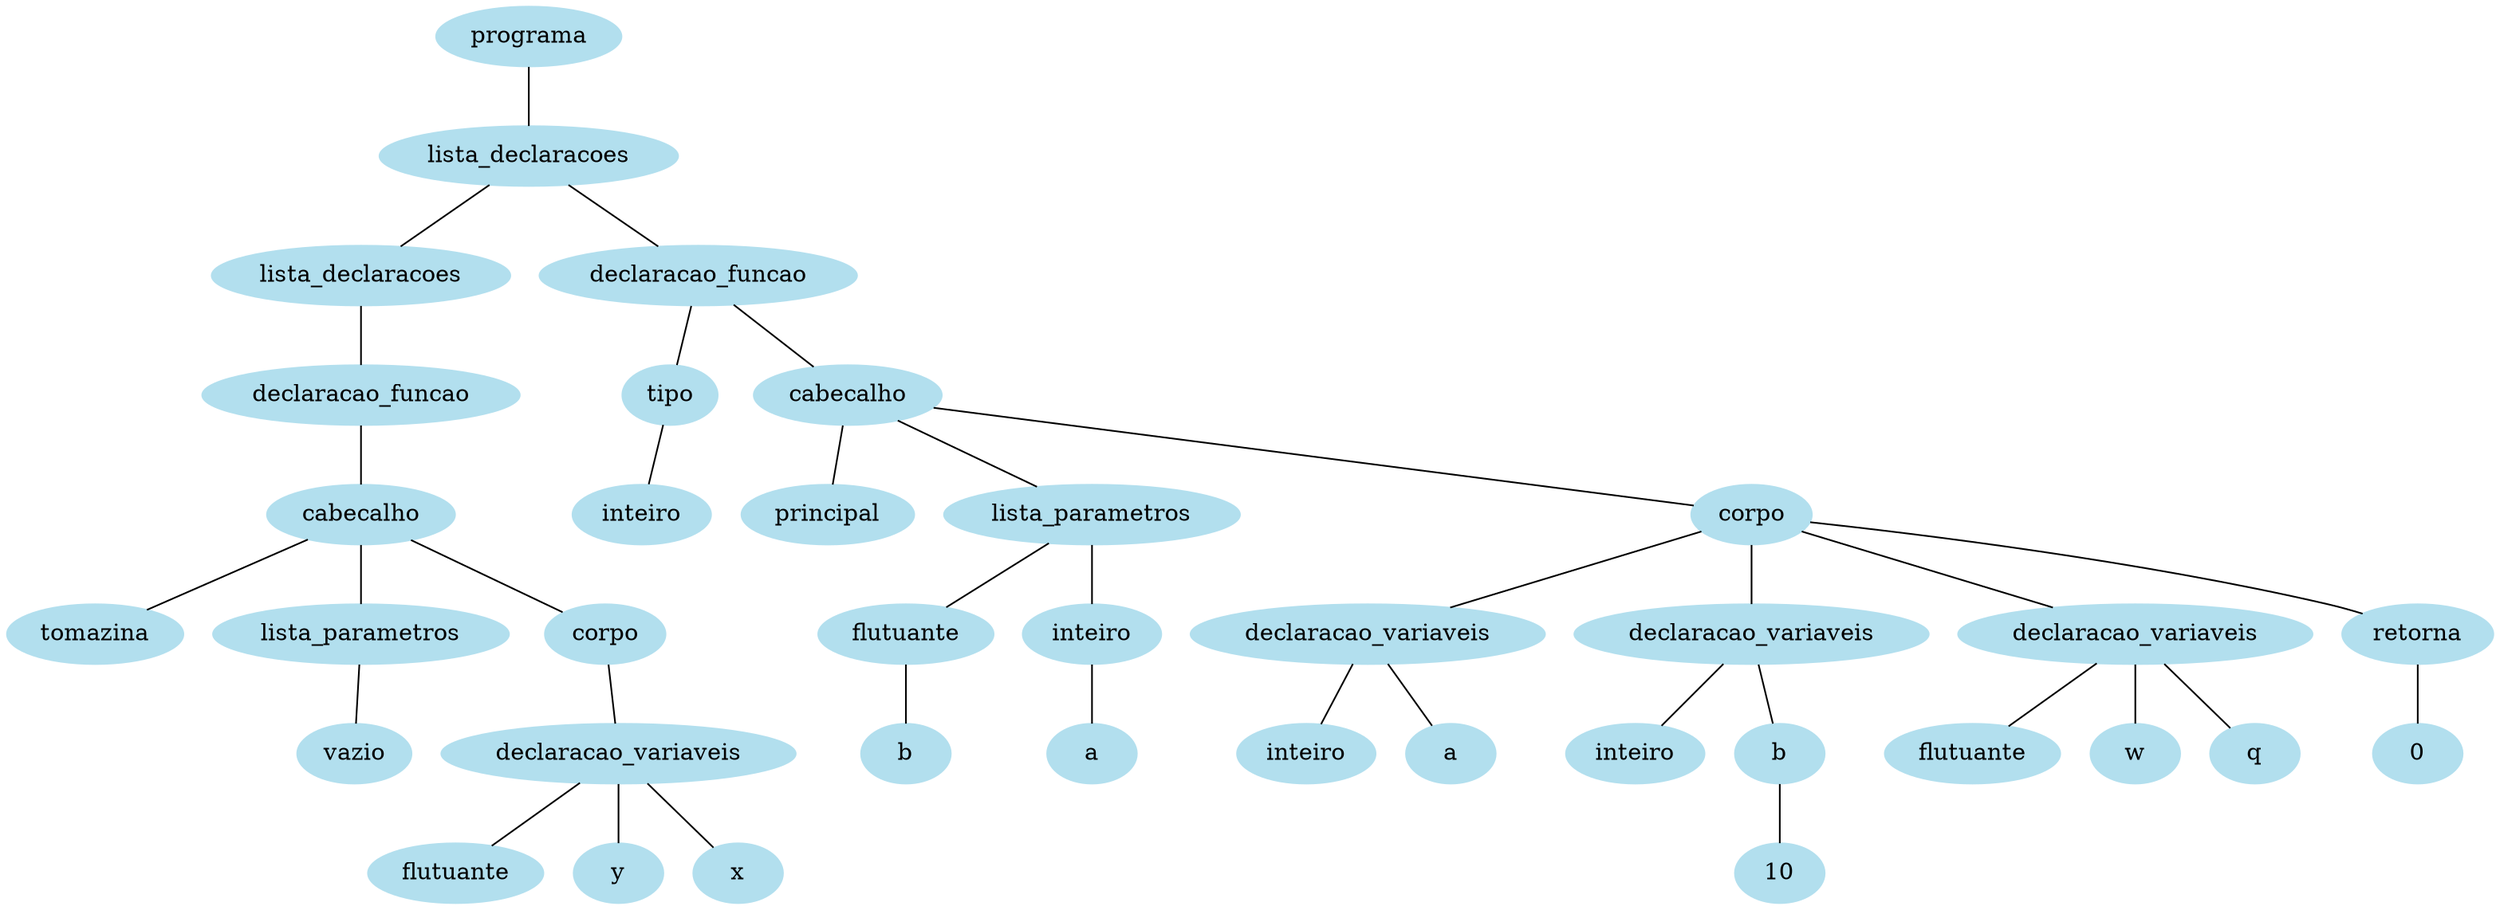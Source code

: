 strict graph G {
	node [color=lightblue2 style=filled]
	63798544 [label=programa]
	63798896 [label=lista_declaracoes]
	63798544 -- 63798896
	63798896 [label=lista_declaracoes]
	63798032 [label=lista_declaracoes]
	63798896 -- 63798032
	63798032 [label=lista_declaracoes]
	63315312 [label=declaracao_funcao]
	63798032 -- 63315312
	63315312 [label=declaracao_funcao]
	63798192 [label=cabecalho]
	63315312 -- 63798192
	1890634483 [label=tomazina]
	63798192 -- 1890634483
	63798192 [label=cabecalho]
	63798000 [label=lista_parametros]
	63798192 -- 63798000
	63798000 [label=lista_parametros]
	63797968 [label=vazio]
	63798000 -- 63797968
	63797968 [label=vazio]
	63798512 [label=corpo]
	63798192 -- 63798512
	63798512 [label=corpo]
	63798288 [label=declaracao_variaveis]
	63798512 -- 63798288
	63798288 [label=declaracao_variaveis]
	63873648 [label=flutuante]
	63798288 -- 63873648
	63873648 [label=flutuante]
	63798096 [label=y]
	63798288 -- 63798096
	63798096 [label=y]
	63798384 [label=x]
	63798288 -- 63798384
	63798384 [label=x]
	63797936 [label=declaracao_funcao]
	63798896 -- 63797936
	63797936 [label=declaracao_funcao]
	63315280 [label=tipo]
	63797936 -- 63315280
	1910122482 [label=inteiro]
	63315280 -- 1910122482
	63315280 [label=tipo]
	63873520 [label=cabecalho]
	63797936 -- 63873520
	1911329522 [label=principal]
	63873520 -- 1911329522
	63873520 [label=cabecalho]
	63798704 [label=lista_parametros]
	63873520 -- 63798704
	63798704 [label=lista_parametros]
	63798736 [label=flutuante]
	63798704 -- 63798736
	63798736 [label=flutuante]
	63798768 [label=b]
	63798736 -- 63798768
	63798768 [label=b]
	63798640 [label=inteiro]
	63798704 -- 63798640
	63798640 [label=inteiro]
	63798608 [label=a]
	63798640 -- 63798608
	63798608 [label=a]
	63874096 [label=corpo]
	63873520 -- 63874096
	63874096 [label=corpo]
	63799056 [label=declaracao_variaveis]
	63874096 -- 63799056
	63799056 [label=declaracao_variaveis]
	63799216 [label=inteiro]
	63799056 -- 63799216
	63799216 [label=inteiro]
	63798864 [label=a]
	63799056 -- 63798864
	63798864 [label=a]
	63873456 [label=declaracao_variaveis]
	63874096 -- 63873456
	63873456 [label=declaracao_variaveis]
	63798480 [label=inteiro]
	63873456 -- 63798480
	63798480 [label=inteiro]
	63798800 [label=b]
	63873456 -- 63798800
	63798800 [label=b]
	63798960 [label=10]
	63798800 -- 63798960
	63798960 [label=10]
	63873616 [label=declaracao_variaveis]
	63874096 -- 63873616
	63873616 [label=declaracao_variaveis]
	63799248 [label=flutuante]
	63873616 -- 63799248
	63799248 [label=flutuante]
	63799024 [label=w]
	63873616 -- 63799024
	63799024 [label=w]
	63799152 [label=q]
	63873616 -- 63799152
	63799152 [label=q]
	63874032 [label=retorna]
	63874096 -- 63874032
	63874032 [label=retorna]
	63798448 [label=0]
	63874032 -- 63798448
	63798448 [label=0]
}
